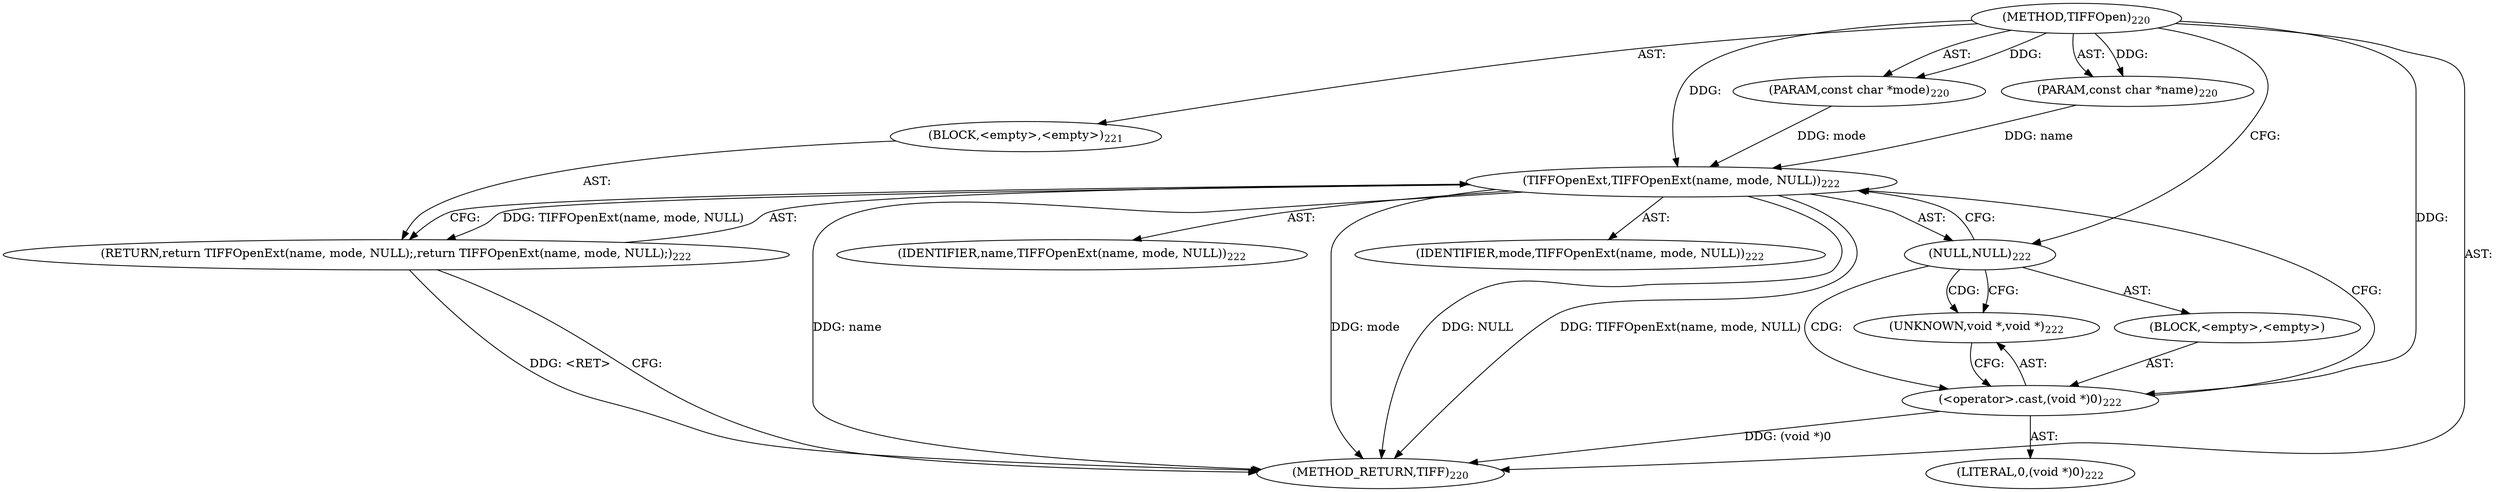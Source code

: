 digraph "TIFFOpen" {  
"33968" [label = <(METHOD,TIFFOpen)<SUB>220</SUB>> ]
"33969" [label = <(PARAM,const char *name)<SUB>220</SUB>> ]
"33970" [label = <(PARAM,const char *mode)<SUB>220</SUB>> ]
"33971" [label = <(BLOCK,&lt;empty&gt;,&lt;empty&gt;)<SUB>221</SUB>> ]
"33972" [label = <(RETURN,return TIFFOpenExt(name, mode, NULL);,return TIFFOpenExt(name, mode, NULL);)<SUB>222</SUB>> ]
"33973" [label = <(TIFFOpenExt,TIFFOpenExt(name, mode, NULL))<SUB>222</SUB>> ]
"33974" [label = <(IDENTIFIER,name,TIFFOpenExt(name, mode, NULL))<SUB>222</SUB>> ]
"33975" [label = <(IDENTIFIER,mode,TIFFOpenExt(name, mode, NULL))<SUB>222</SUB>> ]
"33976" [label = <(NULL,NULL)<SUB>222</SUB>> ]
"33977" [label = <(BLOCK,&lt;empty&gt;,&lt;empty&gt;)> ]
"33978" [label = <(&lt;operator&gt;.cast,(void *)0)<SUB>222</SUB>> ]
"33979" [label = <(UNKNOWN,void *,void *)<SUB>222</SUB>> ]
"33980" [label = <(LITERAL,0,(void *)0)<SUB>222</SUB>> ]
"33981" [label = <(METHOD_RETURN,TIFF)<SUB>220</SUB>> ]
  "33968" -> "33969"  [ label = "AST: "] 
  "33968" -> "33970"  [ label = "AST: "] 
  "33968" -> "33971"  [ label = "AST: "] 
  "33968" -> "33981"  [ label = "AST: "] 
  "33971" -> "33972"  [ label = "AST: "] 
  "33972" -> "33973"  [ label = "AST: "] 
  "33973" -> "33974"  [ label = "AST: "] 
  "33973" -> "33975"  [ label = "AST: "] 
  "33973" -> "33976"  [ label = "AST: "] 
  "33976" -> "33977"  [ label = "AST: "] 
  "33977" -> "33978"  [ label = "AST: "] 
  "33978" -> "33979"  [ label = "AST: "] 
  "33978" -> "33980"  [ label = "AST: "] 
  "33972" -> "33981"  [ label = "CFG: "] 
  "33973" -> "33972"  [ label = "CFG: "] 
  "33976" -> "33979"  [ label = "CFG: "] 
  "33976" -> "33973"  [ label = "CFG: "] 
  "33978" -> "33973"  [ label = "CFG: "] 
  "33979" -> "33978"  [ label = "CFG: "] 
  "33968" -> "33976"  [ label = "CFG: "] 
  "33972" -> "33981"  [ label = "DDG: &lt;RET&gt;"] 
  "33973" -> "33981"  [ label = "DDG: name"] 
  "33973" -> "33981"  [ label = "DDG: mode"] 
  "33973" -> "33981"  [ label = "DDG: NULL"] 
  "33978" -> "33981"  [ label = "DDG: (void *)0"] 
  "33973" -> "33981"  [ label = "DDG: TIFFOpenExt(name, mode, NULL)"] 
  "33968" -> "33969"  [ label = "DDG: "] 
  "33968" -> "33970"  [ label = "DDG: "] 
  "33973" -> "33972"  [ label = "DDG: TIFFOpenExt(name, mode, NULL)"] 
  "33969" -> "33973"  [ label = "DDG: name"] 
  "33968" -> "33973"  [ label = "DDG: "] 
  "33970" -> "33973"  [ label = "DDG: mode"] 
  "33968" -> "33978"  [ label = "DDG: "] 
  "33976" -> "33979"  [ label = "CDG: "] 
  "33976" -> "33978"  [ label = "CDG: "] 
}
